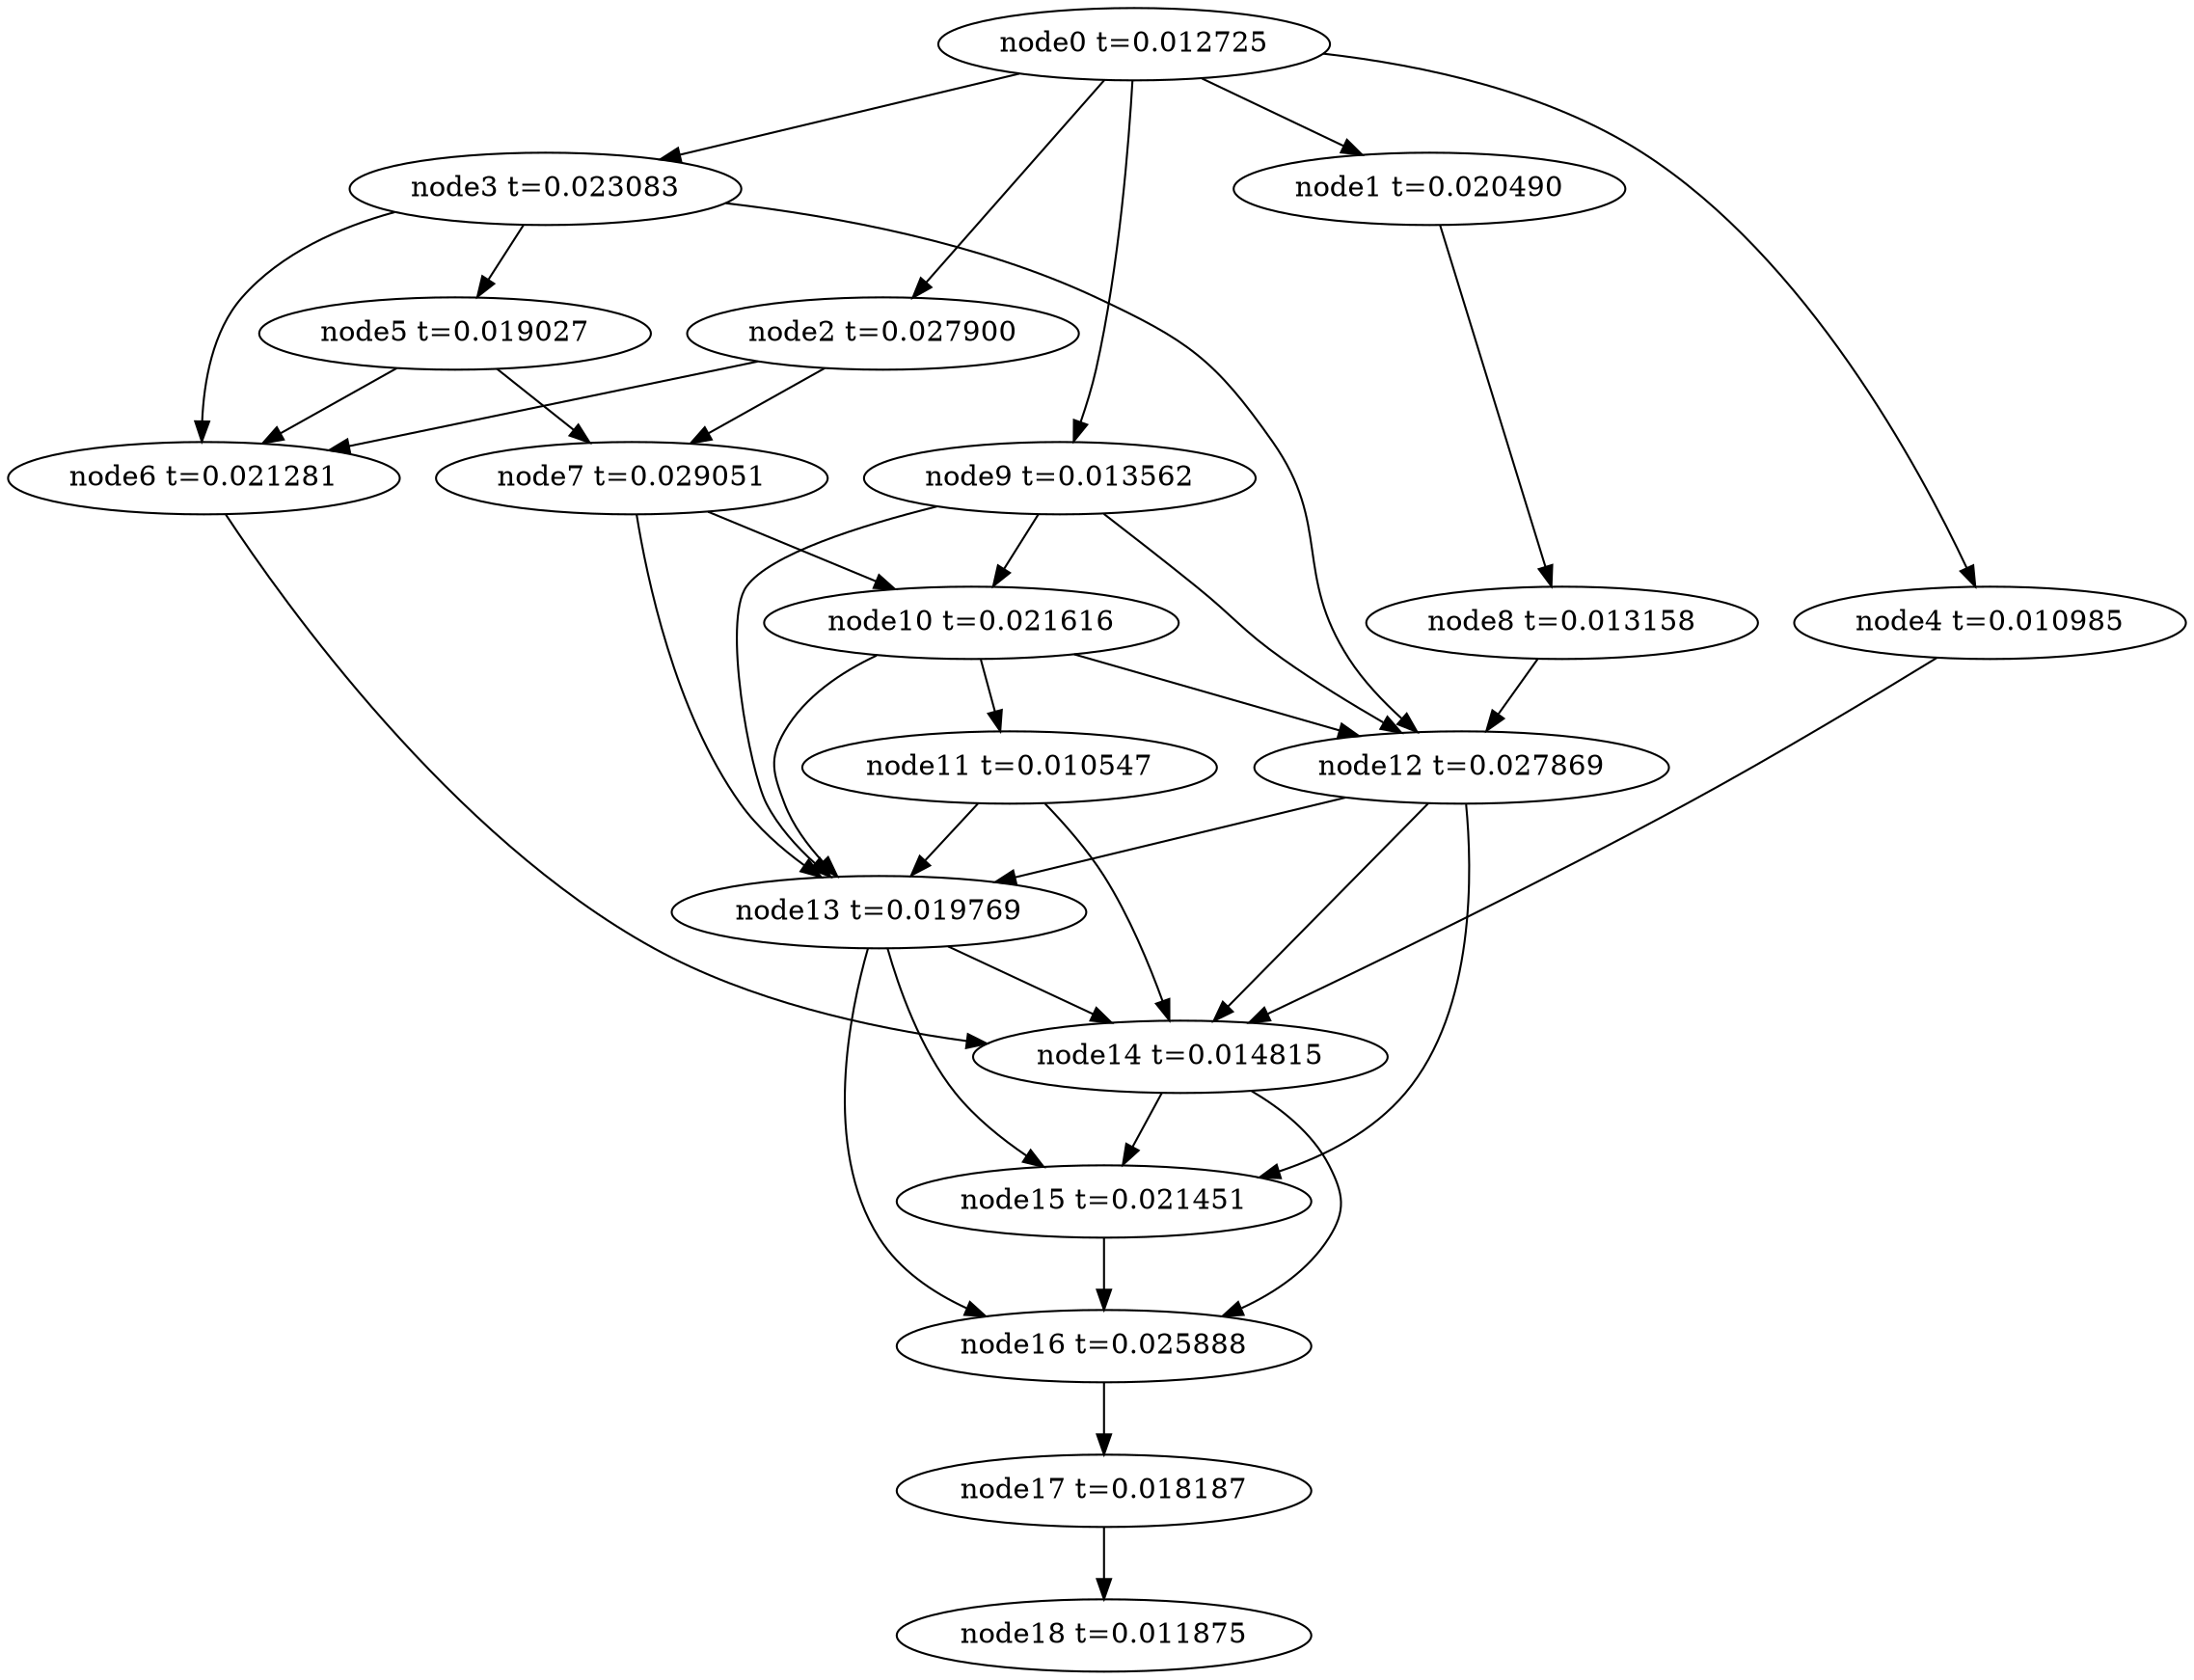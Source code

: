 digraph g{
	node18[label="node18 t=0.011875"]
	node17 -> node18
	node17[label="node17 t=0.018187"];
	node16 -> node17
	node16[label="node16 t=0.025888"];
	node15 -> node16
	node15[label="node15 t=0.021451"];
	node14 -> node16
	node14 -> node15
	node14[label="node14 t=0.014815"];
	node13 -> node16
	node13 -> node15
	node13 -> node14
	node13[label="node13 t=0.019769"];
	node12 -> node15
	node12 -> node14
	node12 -> node13
	node12[label="node12 t=0.027869"];
	node11 -> node14
	node11 -> node13
	node11[label="node11 t=0.010547"];
	node10 -> node13
	node10 -> node12
	node10 -> node11
	node10[label="node10 t=0.021616"];
	node9 -> node13
	node9 -> node12
	node9 -> node10
	node9[label="node9 t=0.013562"];
	node8 -> node12
	node8[label="node8 t=0.013158"];
	node7 -> node13
	node7 -> node10
	node7[label="node7 t=0.029051"];
	node6 -> node14
	node6[label="node6 t=0.021281"];
	node5 -> node7
	node5 -> node6
	node5[label="node5 t=0.019027"];
	node4 -> node14
	node4[label="node4 t=0.010985"];
	node3 -> node12
	node3 -> node6
	node3 -> node5
	node3[label="node3 t=0.023083"];
	node2 -> node7
	node2 -> node6
	node2[label="node2 t=0.027900"];
	node1 -> node8
	node1[label="node1 t=0.020490"];
	node0 -> node9
	node0 -> node4
	node0 -> node3
	node0 -> node2
	node0 -> node1
	node0[label="node0 t=0.012725"];
}
